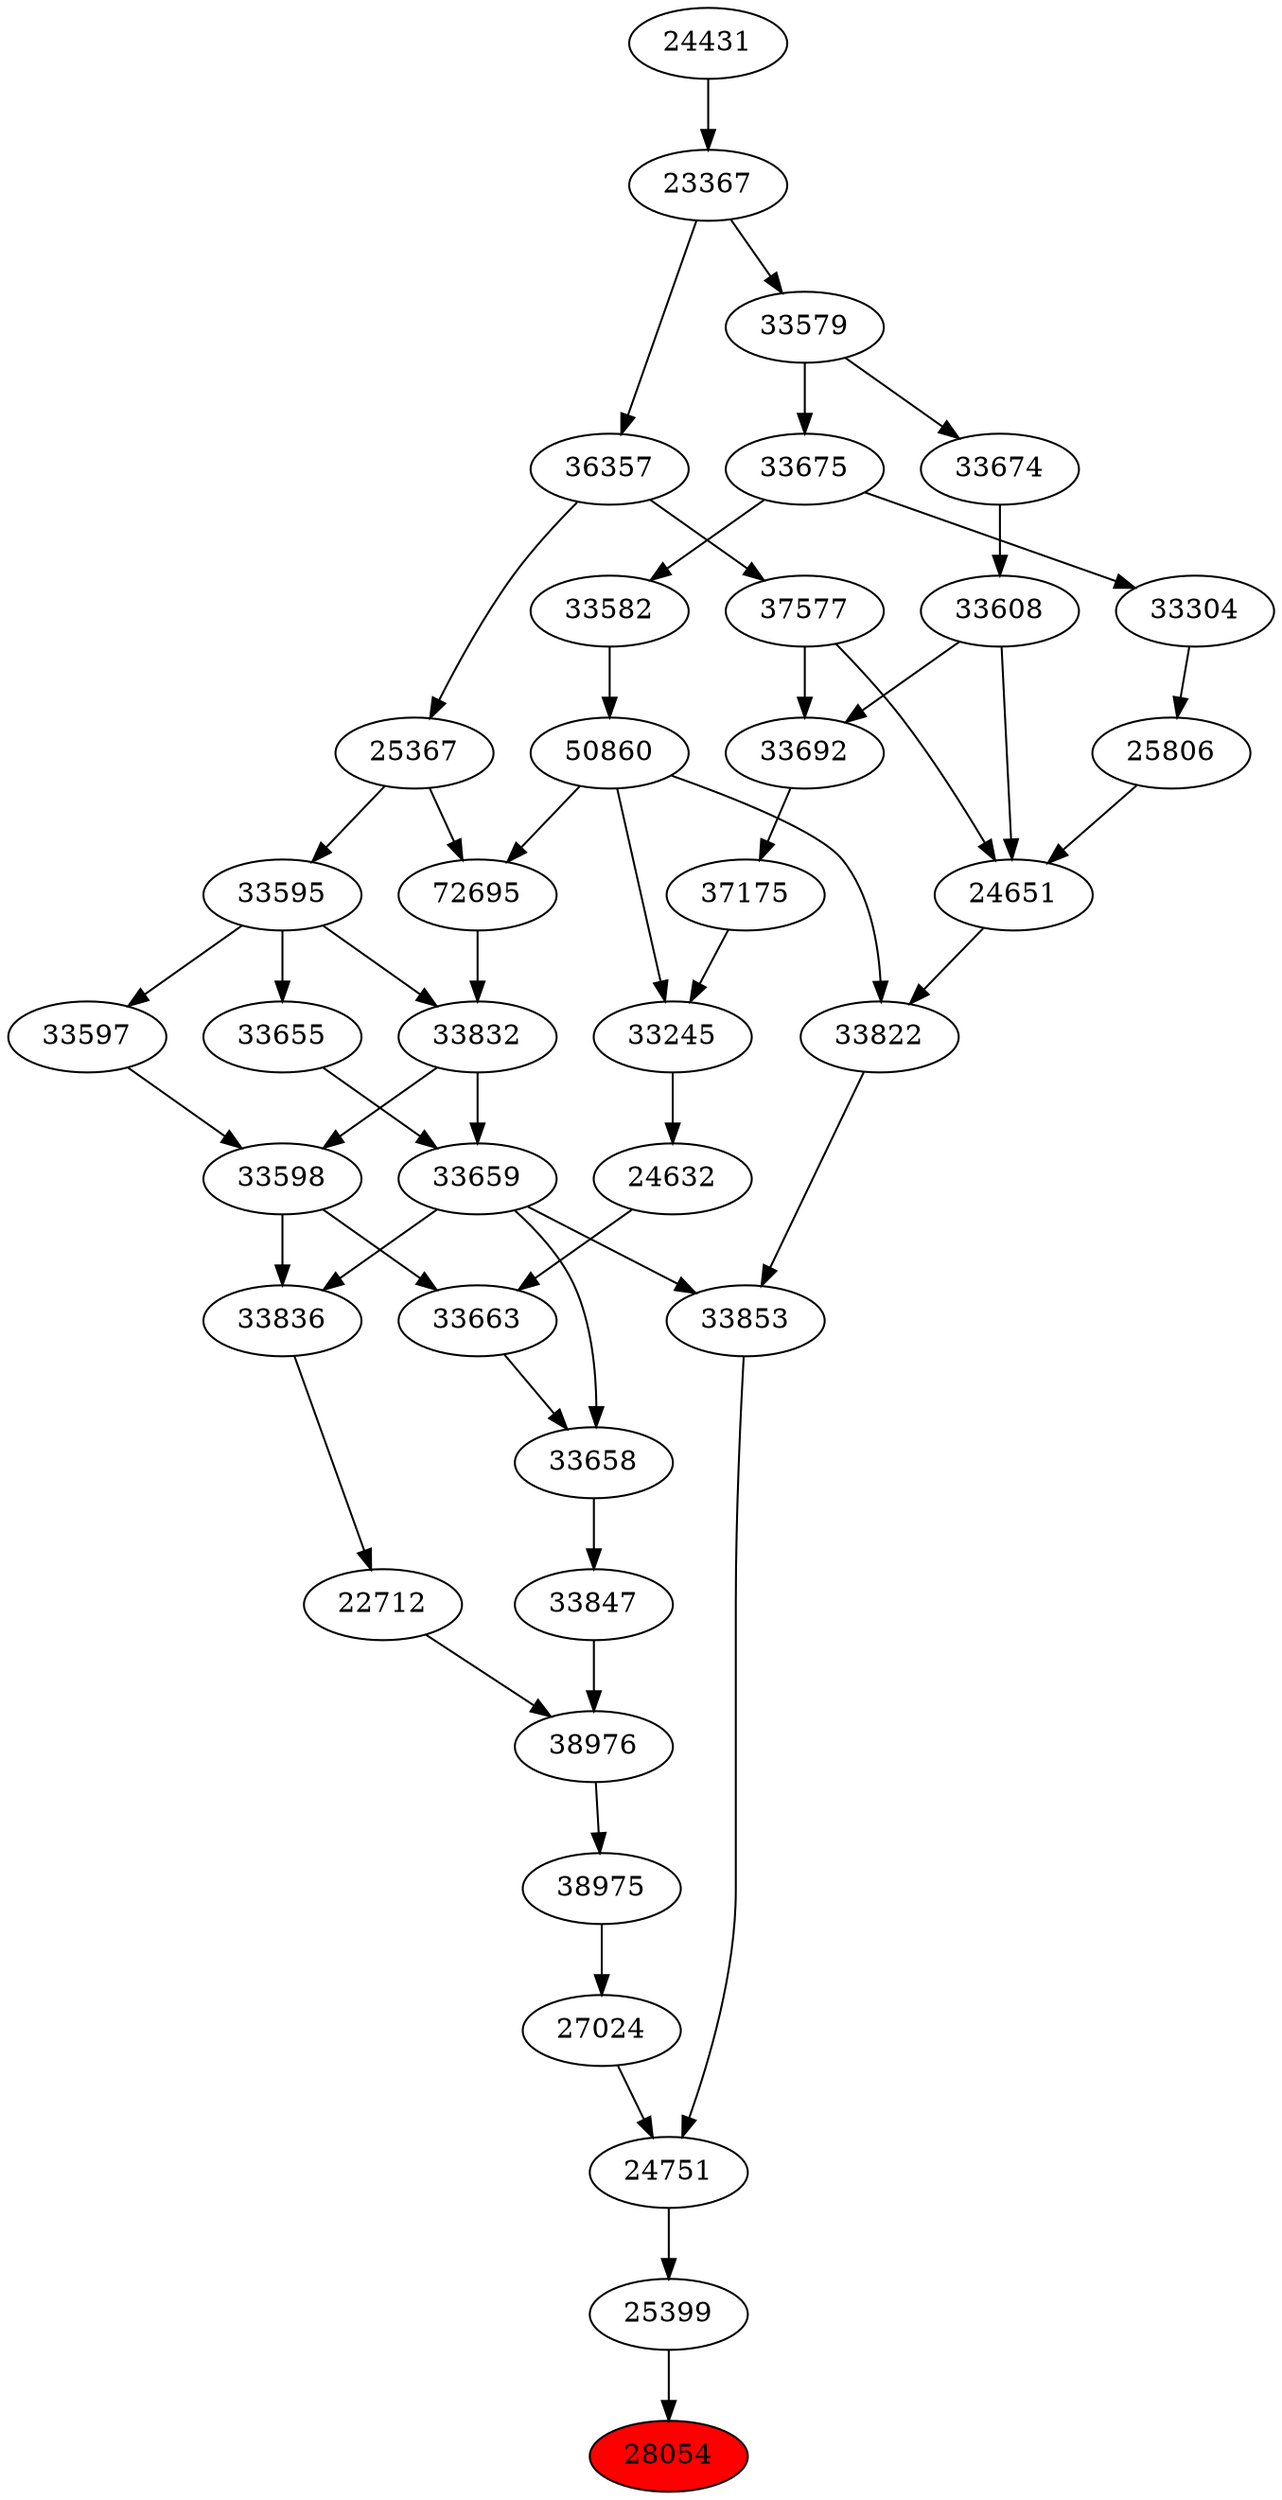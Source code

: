 strict digraph{ 
28054 [label="28054" fillcolor=red style=filled]
25399 -> 28054
25399 [label="25399"]
24751 -> 25399
24751 [label="24751"]
27024 -> 24751
33853 -> 24751
27024 [label="27024"]
38975 -> 27024
33853 [label="33853"]
33659 -> 33853
33822 -> 33853
38975 [label="38975"]
38976 -> 38975
33659 [label="33659"]
33655 -> 33659
33832 -> 33659
33822 [label="33822"]
24651 -> 33822
50860 -> 33822
38976 [label="38976"]
22712 -> 38976
33847 -> 38976
33655 [label="33655"]
33595 -> 33655
33832 [label="33832"]
72695 -> 33832
33595 -> 33832
24651 [label="24651"]
25806 -> 24651
33608 -> 24651
37577 -> 24651
50860 [label="50860"]
33582 -> 50860
22712 [label="22712"]
33836 -> 22712
33847 [label="33847"]
33658 -> 33847
33595 [label="33595"]
25367 -> 33595
72695 [label="72695"]
50860 -> 72695
25367 -> 72695
25806 [label="25806"]
33304 -> 25806
33608 [label="33608"]
33674 -> 33608
37577 [label="37577"]
36357 -> 37577
33582 [label="33582"]
33675 -> 33582
33836 [label="33836"]
33659 -> 33836
33598 -> 33836
33658 [label="33658"]
33663 -> 33658
33659 -> 33658
25367 [label="25367"]
36357 -> 25367
33304 [label="33304"]
33675 -> 33304
33674 [label="33674"]
33579 -> 33674
36357 [label="36357"]
23367 -> 36357
33675 [label="33675"]
33579 -> 33675
33598 [label="33598"]
33597 -> 33598
33832 -> 33598
33663 [label="33663"]
24632 -> 33663
33598 -> 33663
33579 [label="33579"]
23367 -> 33579
23367 [label="23367"]
24431 -> 23367
33597 [label="33597"]
33595 -> 33597
24632 [label="24632"]
33245 -> 24632
24431 [label="24431"]
33245 [label="33245"]
50860 -> 33245
37175 -> 33245
37175 [label="37175"]
33692 -> 37175
33692 [label="33692"]
33608 -> 33692
37577 -> 33692
}